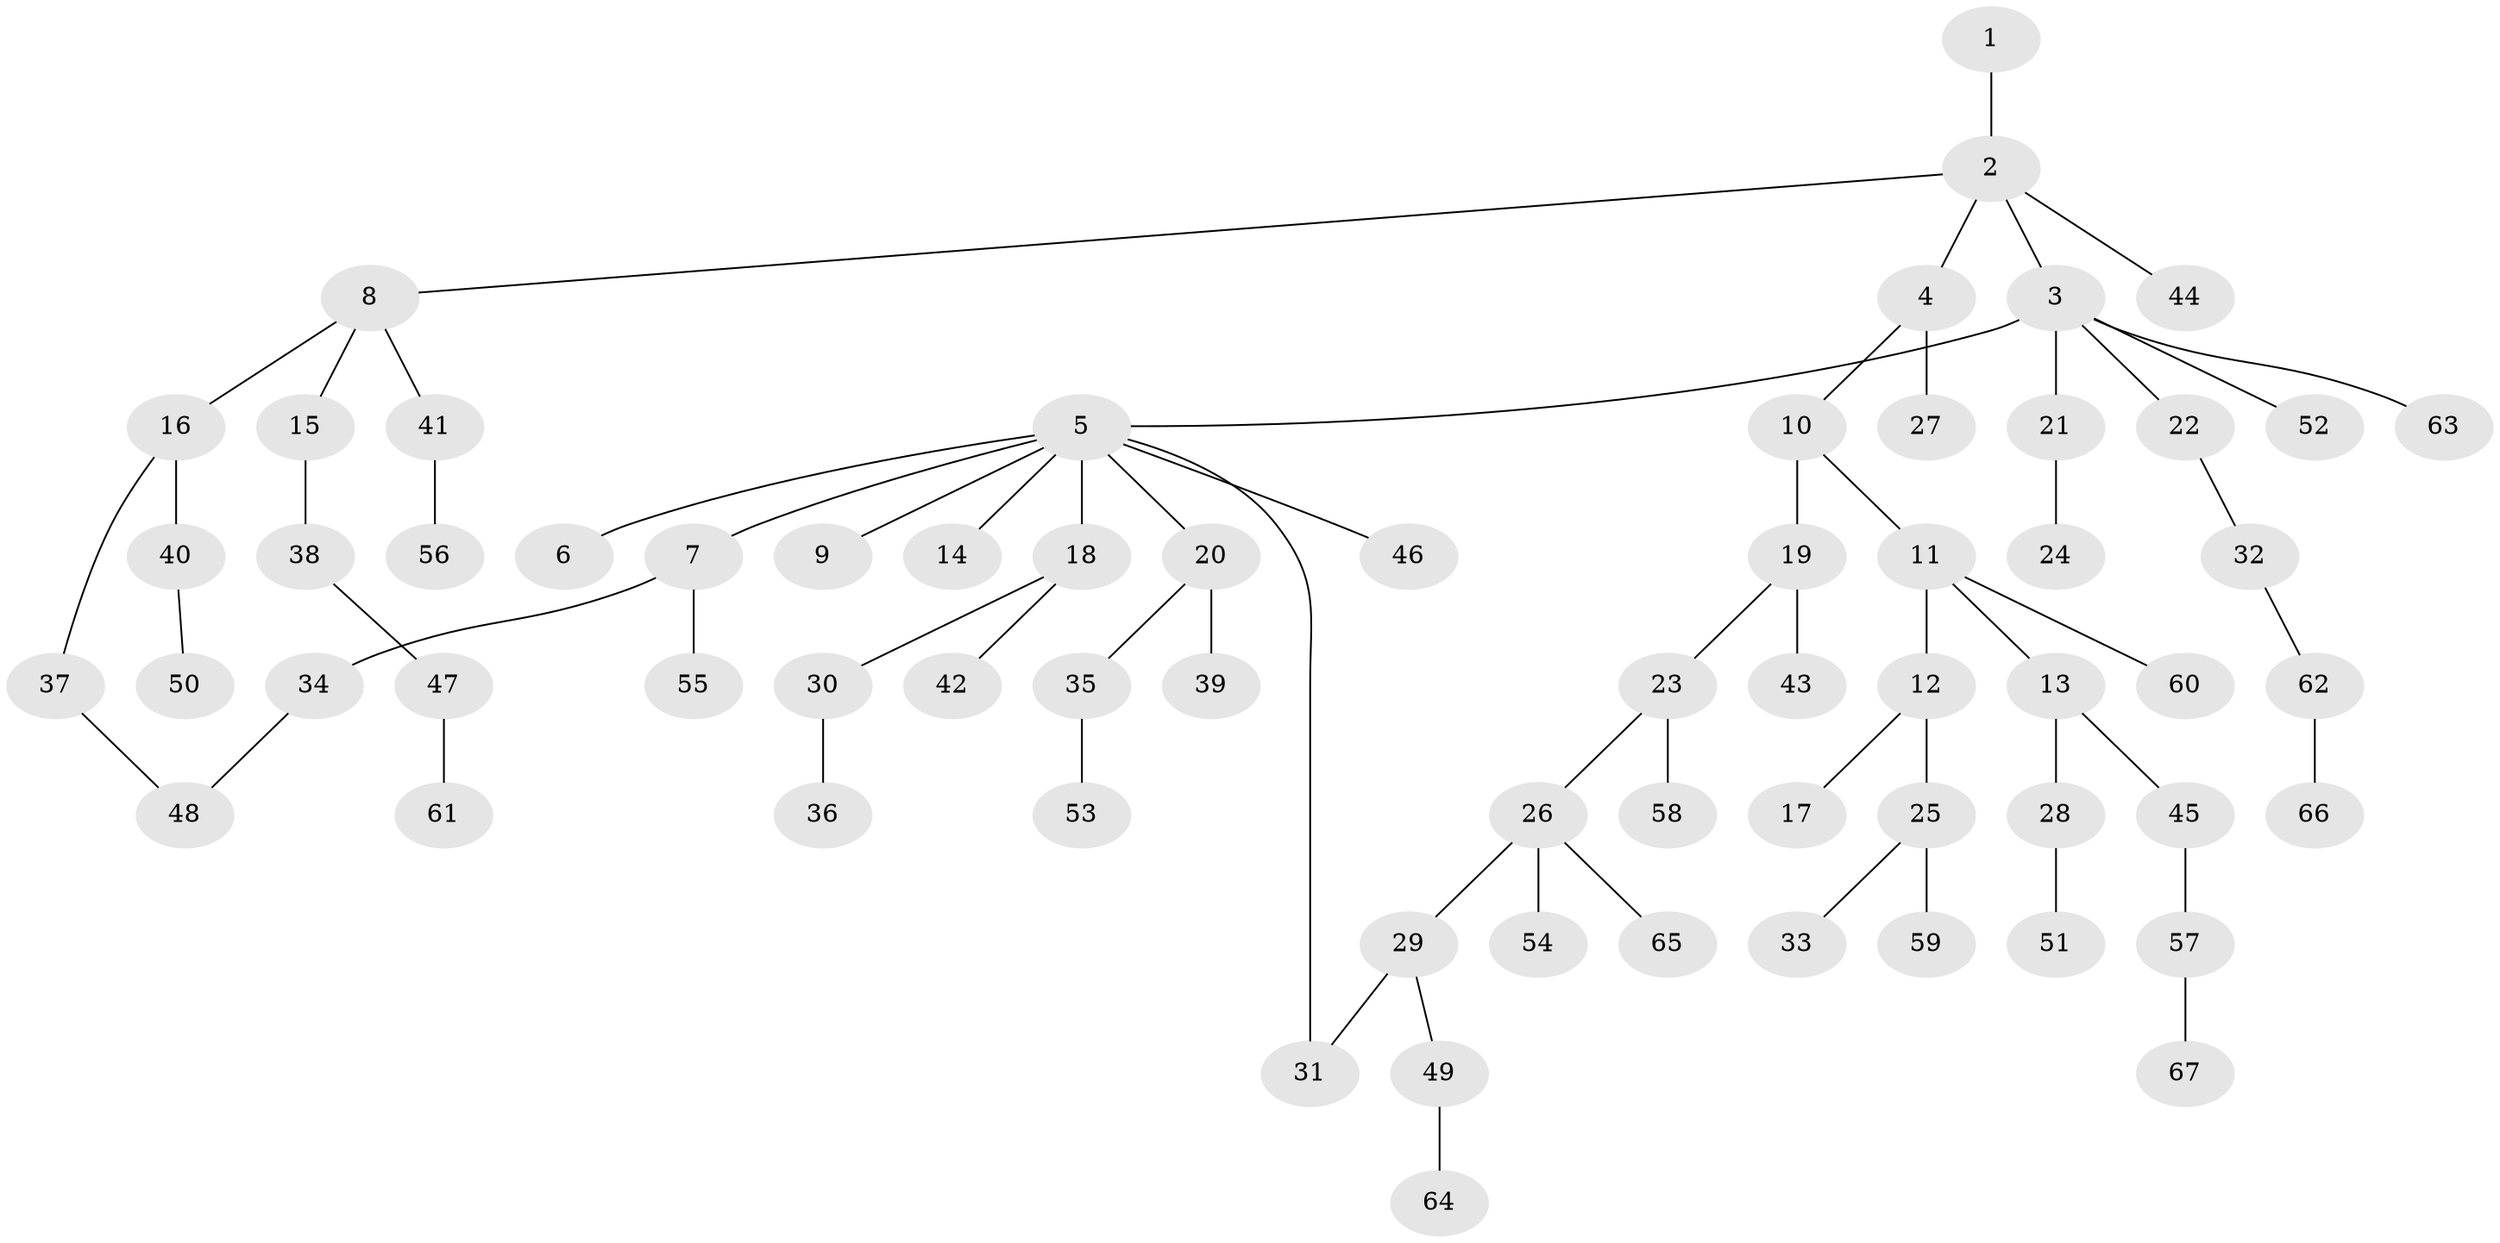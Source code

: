 // Generated by graph-tools (version 1.1) at 2025/25/03/09/25 03:25:27]
// undirected, 67 vertices, 68 edges
graph export_dot {
graph [start="1"]
  node [color=gray90,style=filled];
  1;
  2;
  3;
  4;
  5;
  6;
  7;
  8;
  9;
  10;
  11;
  12;
  13;
  14;
  15;
  16;
  17;
  18;
  19;
  20;
  21;
  22;
  23;
  24;
  25;
  26;
  27;
  28;
  29;
  30;
  31;
  32;
  33;
  34;
  35;
  36;
  37;
  38;
  39;
  40;
  41;
  42;
  43;
  44;
  45;
  46;
  47;
  48;
  49;
  50;
  51;
  52;
  53;
  54;
  55;
  56;
  57;
  58;
  59;
  60;
  61;
  62;
  63;
  64;
  65;
  66;
  67;
  1 -- 2;
  2 -- 3;
  2 -- 4;
  2 -- 8;
  2 -- 44;
  3 -- 5;
  3 -- 21;
  3 -- 22;
  3 -- 52;
  3 -- 63;
  4 -- 10;
  4 -- 27;
  5 -- 6;
  5 -- 7;
  5 -- 9;
  5 -- 14;
  5 -- 18;
  5 -- 20;
  5 -- 31;
  5 -- 46;
  7 -- 34;
  7 -- 55;
  8 -- 15;
  8 -- 16;
  8 -- 41;
  10 -- 11;
  10 -- 19;
  11 -- 12;
  11 -- 13;
  11 -- 60;
  12 -- 17;
  12 -- 25;
  13 -- 28;
  13 -- 45;
  15 -- 38;
  16 -- 37;
  16 -- 40;
  18 -- 30;
  18 -- 42;
  19 -- 23;
  19 -- 43;
  20 -- 35;
  20 -- 39;
  21 -- 24;
  22 -- 32;
  23 -- 26;
  23 -- 58;
  25 -- 33;
  25 -- 59;
  26 -- 29;
  26 -- 54;
  26 -- 65;
  28 -- 51;
  29 -- 49;
  29 -- 31;
  30 -- 36;
  32 -- 62;
  34 -- 48;
  35 -- 53;
  37 -- 48;
  38 -- 47;
  40 -- 50;
  41 -- 56;
  45 -- 57;
  47 -- 61;
  49 -- 64;
  57 -- 67;
  62 -- 66;
}
